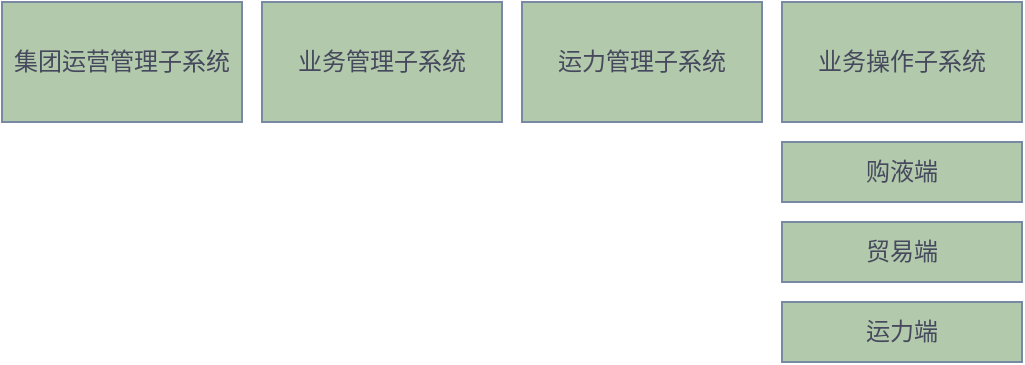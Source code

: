 <mxfile version="16.1.0" type="github">
  <diagram id="x0EZh-DOJBQfG6QSc-WA" name="Page-1">
    <mxGraphModel dx="1186" dy="771" grid="1" gridSize="10" guides="1" tooltips="1" connect="1" arrows="1" fold="1" page="1" pageScale="1" pageWidth="827" pageHeight="1169" math="0" shadow="0">
      <root>
        <mxCell id="0" />
        <mxCell id="1" parent="0" />
        <mxCell id="-MnHde-2bp_Zg5yJfrEA-1" value="业务管理子系统" style="rounded=0;whiteSpace=wrap;html=1;fillColor=#B2C9AB;strokeColor=#788AA3;fontColor=#46495D;" vertex="1" parent="1">
          <mxGeometry x="250" y="230" width="120" height="60" as="geometry" />
        </mxCell>
        <mxCell id="-MnHde-2bp_Zg5yJfrEA-2" value="集团运营管理子系统" style="rounded=0;whiteSpace=wrap;html=1;fillColor=#B2C9AB;strokeColor=#788AA3;fontColor=#46495D;" vertex="1" parent="1">
          <mxGeometry x="120" y="230" width="120" height="60" as="geometry" />
        </mxCell>
        <mxCell id="-MnHde-2bp_Zg5yJfrEA-3" value="运力管理子系统" style="rounded=0;whiteSpace=wrap;html=1;fillColor=#B2C9AB;strokeColor=#788AA3;fontColor=#46495D;" vertex="1" parent="1">
          <mxGeometry x="380" y="230" width="120" height="60" as="geometry" />
        </mxCell>
        <mxCell id="-MnHde-2bp_Zg5yJfrEA-4" value="业务操作子系统" style="rounded=0;whiteSpace=wrap;html=1;fillColor=#B2C9AB;strokeColor=#788AA3;fontColor=#46495D;" vertex="1" parent="1">
          <mxGeometry x="510" y="230" width="120" height="60" as="geometry" />
        </mxCell>
        <mxCell id="-MnHde-2bp_Zg5yJfrEA-5" value="购液端" style="rounded=0;whiteSpace=wrap;html=1;fillColor=#B2C9AB;strokeColor=#788AA3;fontColor=#46495D;labelBorderColor=none;labelBackgroundColor=none;horizontal=1;" vertex="1" parent="1">
          <mxGeometry x="510" y="300" width="120" height="30" as="geometry" />
        </mxCell>
        <mxCell id="-MnHde-2bp_Zg5yJfrEA-6" value="贸易端" style="rounded=0;whiteSpace=wrap;html=1;fillColor=#B2C9AB;strokeColor=#788AA3;fontColor=#46495D;labelBorderColor=none;labelBackgroundColor=none;horizontal=1;" vertex="1" parent="1">
          <mxGeometry x="510" y="340" width="120" height="30" as="geometry" />
        </mxCell>
        <mxCell id="-MnHde-2bp_Zg5yJfrEA-7" value="运力端" style="rounded=0;whiteSpace=wrap;html=1;fillColor=#B2C9AB;strokeColor=#788AA3;fontColor=#46495D;labelBorderColor=none;labelBackgroundColor=none;horizontal=1;" vertex="1" parent="1">
          <mxGeometry x="510" y="380" width="120" height="30" as="geometry" />
        </mxCell>
      </root>
    </mxGraphModel>
  </diagram>
</mxfile>
